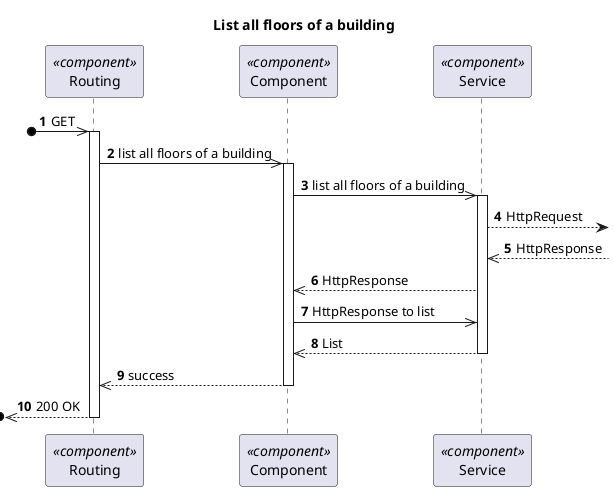 @startuml Process View - Level 3

autonumber
skinparam packageStyle rect

title List all floors of a building

participant "Routing" as routing <<component>>
participant "Component" as comp <<component>>
participant "Service" as service <<component>>


?o->> routing : GET
activate routing
routing ->> comp : list all floors of a building

activate comp
comp ->> service : list all floors of a building

activate service
service --> : HttpRequest
service<<--  : HttpResponse
comp <<-- service : HttpResponse
comp ->> service: HttpResponse to list
comp <<-- service : List
deactivate service

comp -->> routing : success
deactivate comp

?o<<-- routing : 200 OK
deactivate routing

@enduml
